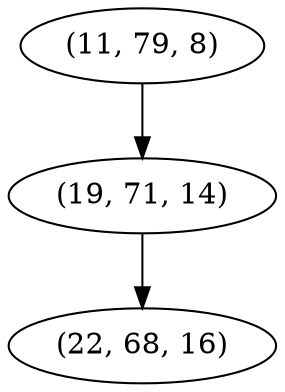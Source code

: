 digraph tree {
    "(11, 79, 8)";
    "(19, 71, 14)";
    "(22, 68, 16)";
    "(11, 79, 8)" -> "(19, 71, 14)";
    "(19, 71, 14)" -> "(22, 68, 16)";
}
